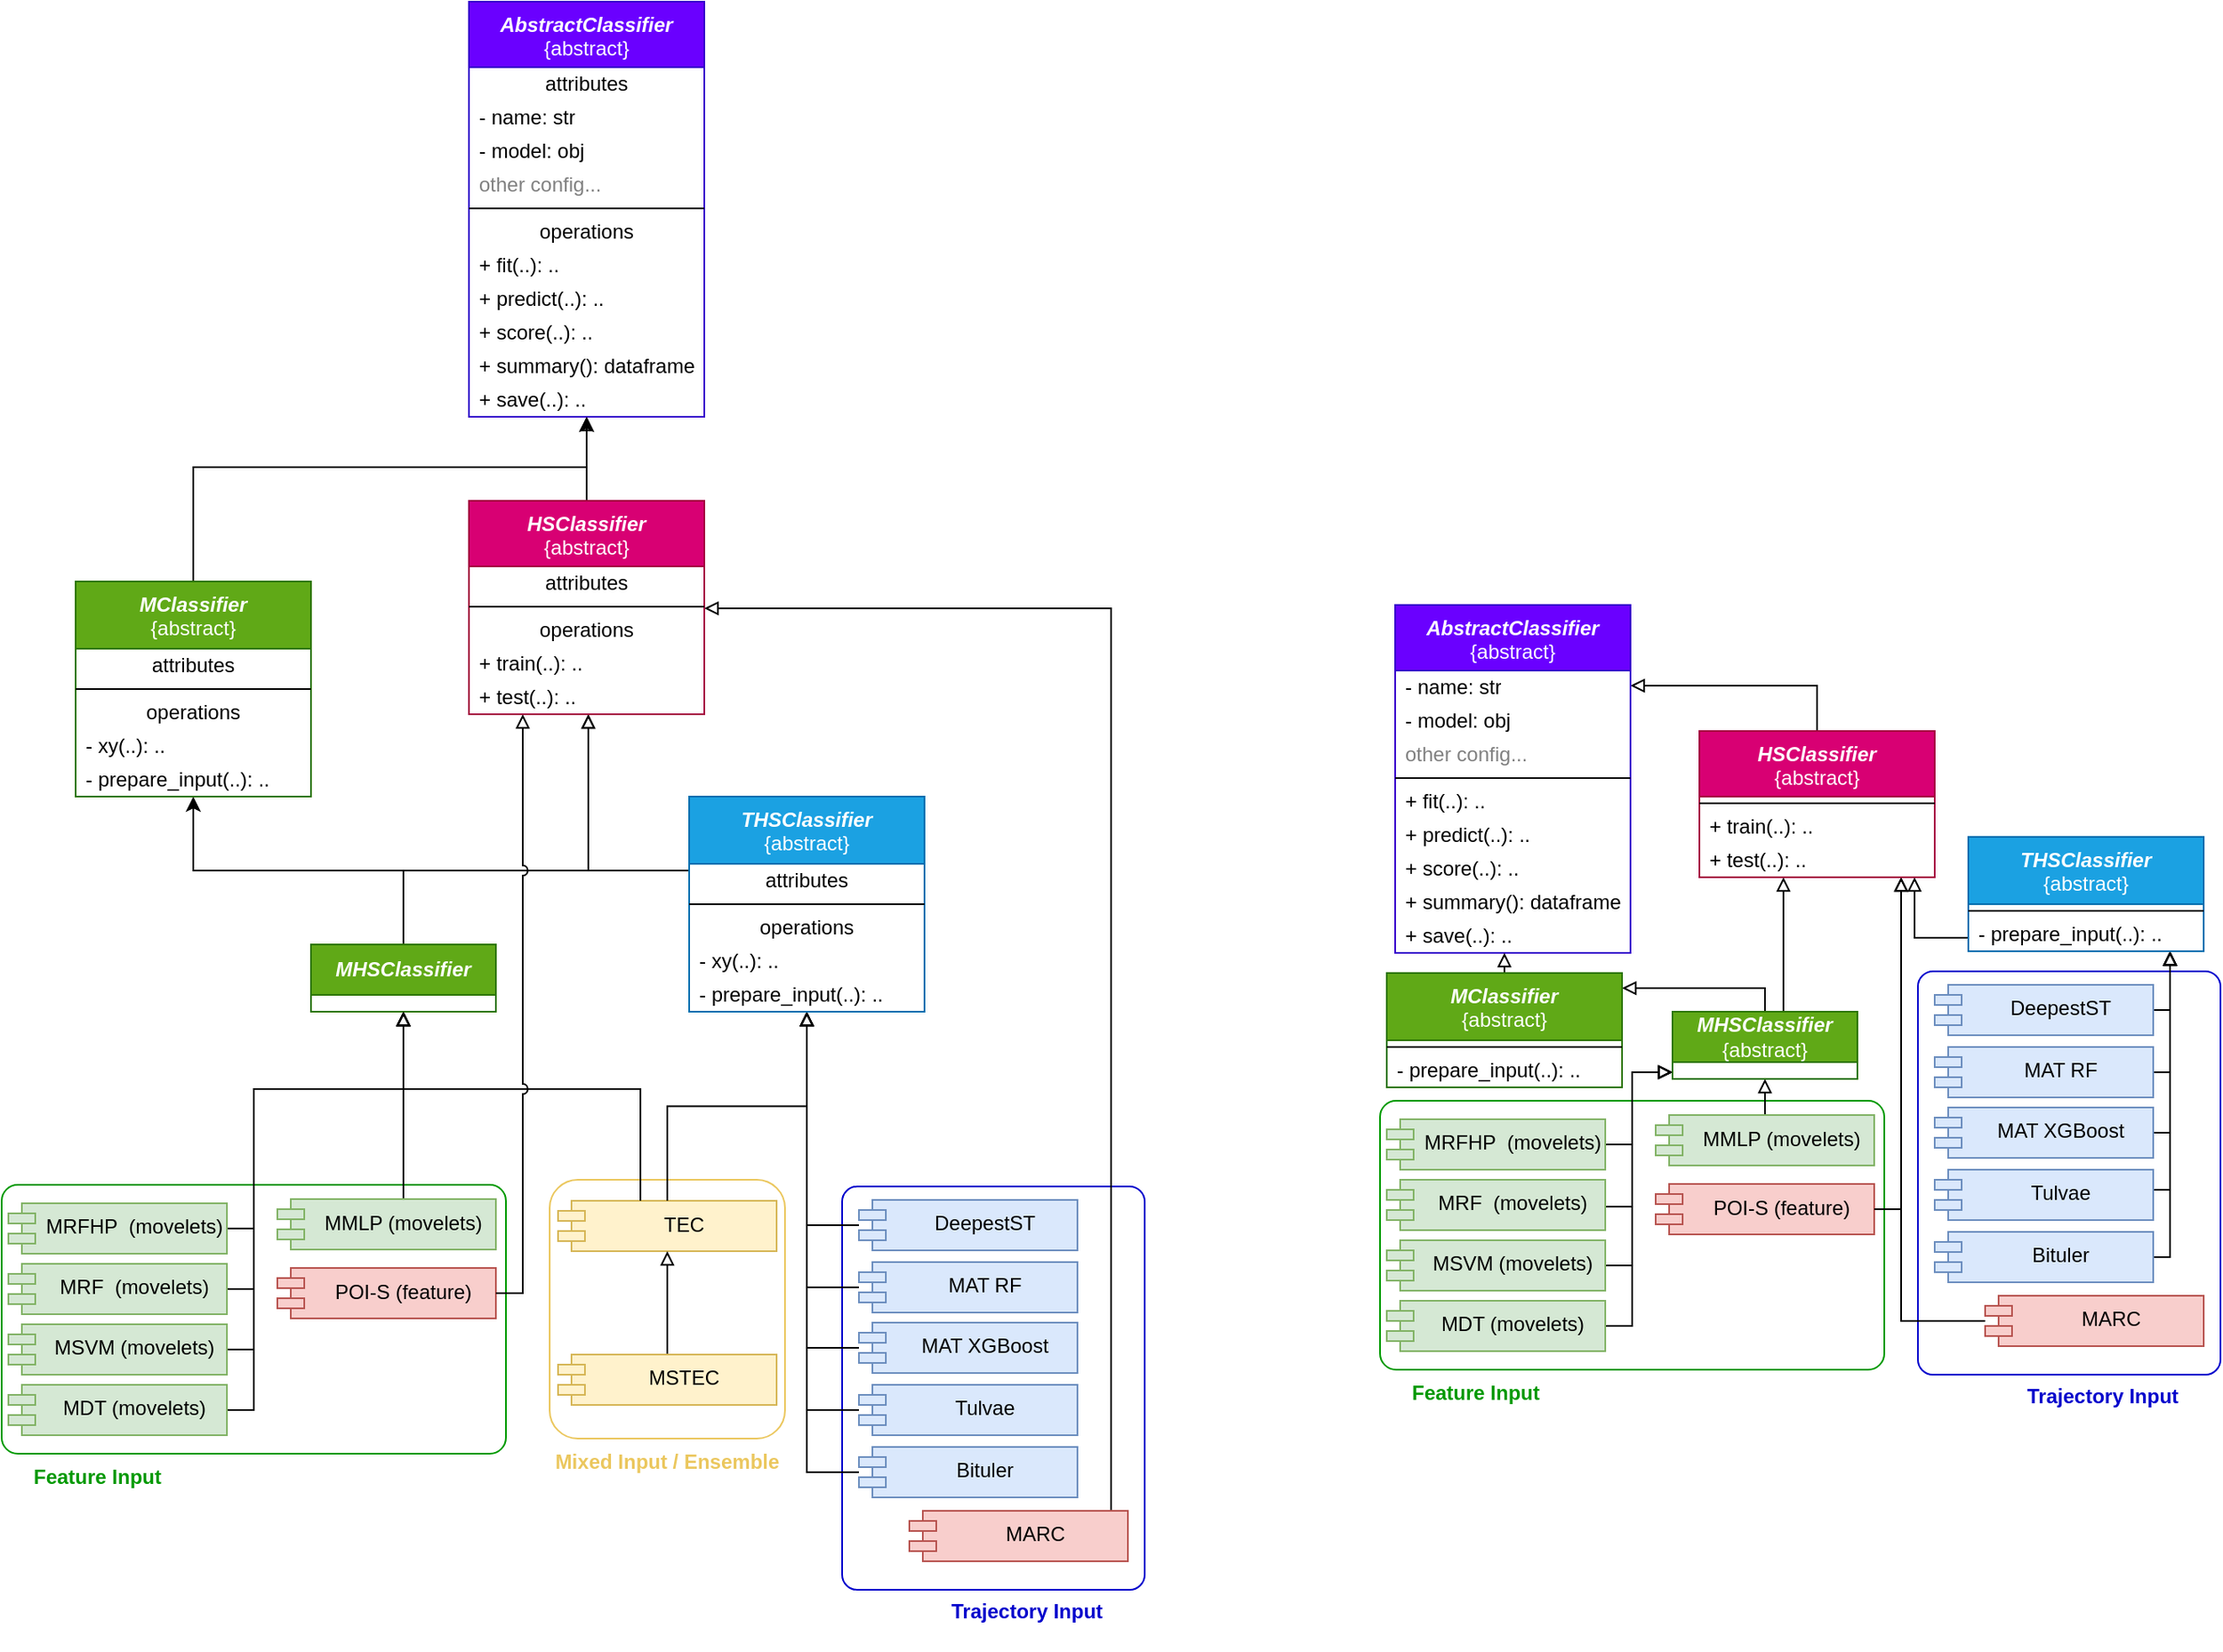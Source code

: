 <mxfile version="24.5.2" type="device">
  <diagram name="Página-1" id="LP61a83jaEKIH1iY9CxV">
    <mxGraphModel dx="-532" dy="724" grid="1" gridSize="10" guides="1" tooltips="1" connect="1" arrows="1" fold="1" page="1" pageScale="1" pageWidth="827" pageHeight="1169" math="0" shadow="0">
      <root>
        <mxCell id="0" />
        <mxCell id="1" parent="0" />
        <mxCell id="93U6ZKneUZhr06-tZO5o-1" value="&lt;h4&gt;Trajectory Input&lt;/h4&gt;" style="rounded=1;whiteSpace=wrap;html=1;fillColor=none;verticalAlign=top;labelPosition=right;verticalLabelPosition=bottom;align=left;spacing=-15;spacingTop=0;spacingLeft=-100;spacingRight=0;fontColor=#0000CC;labelBorderColor=none;strokeColor=#0000CC;arcSize=5;" parent="1" vertex="1">
          <mxGeometry x="2220" y="718" width="180" height="240" as="geometry" />
        </mxCell>
        <mxCell id="93U6ZKneUZhr06-tZO5o-2" value="&lt;h4&gt;Mixed Input / Ensemble&lt;/h4&gt;" style="rounded=1;whiteSpace=wrap;html=1;fillColor=none;verticalAlign=top;labelPosition=center;verticalLabelPosition=bottom;align=center;spacing=-15;spacingTop=1;spacingLeft=0;spacingRight=0;fontColor=#EBC75E;labelBorderColor=none;strokeColor=#EBC75E;arcSize=12;" parent="1" vertex="1">
          <mxGeometry x="2046" y="714" width="140" height="154" as="geometry" />
        </mxCell>
        <mxCell id="93U6ZKneUZhr06-tZO5o-3" value="&lt;h4&gt;Feature Input&lt;/h4&gt;" style="rounded=1;whiteSpace=wrap;html=1;fillColor=none;verticalAlign=top;labelPosition=left;verticalLabelPosition=bottom;align=right;spacing=-15;spacingTop=1;spacingLeft=0;spacingRight=-80;fontColor=#009900;labelBorderColor=none;strokeColor=#009900;arcSize=6;" parent="1" vertex="1">
          <mxGeometry x="1720" y="717" width="300" height="160" as="geometry" />
        </mxCell>
        <mxCell id="93U6ZKneUZhr06-tZO5o-4" style="edgeStyle=orthogonalEdgeStyle;rounded=0;orthogonalLoop=1;jettySize=auto;html=1;endArrow=block;endFill=0;" parent="1" source="93U6ZKneUZhr06-tZO5o-5" target="93U6ZKneUZhr06-tZO5o-29" edge="1">
          <mxGeometry relative="1" as="geometry">
            <Array as="points">
              <mxPoint x="1959" y="680" />
              <mxPoint x="1959" y="680" />
            </Array>
          </mxGeometry>
        </mxCell>
        <mxCell id="93U6ZKneUZhr06-tZO5o-5" value="MMLP (movelets)" style="shape=module;align=left;spacingLeft=20;align=center;verticalAlign=top;whiteSpace=wrap;html=1;jettyWidth=16;jettyHeight=6;fillColor=#d5e8d4;strokeColor=#82b366;" parent="1" vertex="1">
          <mxGeometry x="1884" y="725.5" width="130" height="30" as="geometry" />
        </mxCell>
        <mxCell id="93U6ZKneUZhr06-tZO5o-6" value="TEC" style="shape=module;align=left;spacingLeft=20;align=center;verticalAlign=top;whiteSpace=wrap;html=1;jettyWidth=16;jettyHeight=6;fillColor=#fff2cc;strokeColor=#d6b656;" parent="1" vertex="1">
          <mxGeometry x="2051" y="726.5" width="130" height="30" as="geometry" />
        </mxCell>
        <mxCell id="93U6ZKneUZhr06-tZO5o-8" value="POI-S (feature)" style="shape=module;align=left;spacingLeft=20;align=center;verticalAlign=top;whiteSpace=wrap;html=1;jettyWidth=16;jettyHeight=6;fillColor=#f8cecc;strokeColor=#b85450;" parent="1" vertex="1">
          <mxGeometry x="1884" y="766.5" width="130" height="30" as="geometry" />
        </mxCell>
        <mxCell id="93U6ZKneUZhr06-tZO5o-9" style="edgeStyle=orthogonalEdgeStyle;rounded=0;orthogonalLoop=1;jettySize=auto;html=1;endArrow=block;endFill=0;" parent="1" source="93U6ZKneUZhr06-tZO5o-10" target="93U6ZKneUZhr06-tZO5o-56" edge="1">
          <mxGeometry relative="1" as="geometry">
            <Array as="points">
              <mxPoint x="2380" y="374" />
            </Array>
          </mxGeometry>
        </mxCell>
        <mxCell id="93U6ZKneUZhr06-tZO5o-10" value="MARC" style="shape=module;align=left;spacingLeft=20;align=center;verticalAlign=top;whiteSpace=wrap;html=1;jettyWidth=16;jettyHeight=6;fillColor=#f8cecc;strokeColor=#b85450;" parent="1" vertex="1">
          <mxGeometry x="2260" y="911" width="130" height="30" as="geometry" />
        </mxCell>
        <mxCell id="93U6ZKneUZhr06-tZO5o-11" style="edgeStyle=orthogonalEdgeStyle;rounded=0;orthogonalLoop=1;jettySize=auto;html=1;endArrow=block;endFill=0;" parent="1" source="93U6ZKneUZhr06-tZO5o-12" target="93U6ZKneUZhr06-tZO5o-29" edge="1">
          <mxGeometry relative="1" as="geometry">
            <Array as="points">
              <mxPoint x="1870" y="743" />
              <mxPoint x="1870" y="660" />
              <mxPoint x="1959" y="660" />
            </Array>
          </mxGeometry>
        </mxCell>
        <mxCell id="93U6ZKneUZhr06-tZO5o-12" value="MRFHP&amp;nbsp; (movelets)" style="shape=module;align=left;spacingLeft=20;align=center;verticalAlign=top;whiteSpace=wrap;html=1;jettyWidth=16;jettyHeight=6;fillColor=#d5e8d4;strokeColor=#82b366;" parent="1" vertex="1">
          <mxGeometry x="1724" y="728" width="130" height="30" as="geometry" />
        </mxCell>
        <mxCell id="93U6ZKneUZhr06-tZO5o-13" style="edgeStyle=orthogonalEdgeStyle;rounded=0;orthogonalLoop=1;jettySize=auto;html=1;endArrow=block;endFill=0;" parent="1" source="93U6ZKneUZhr06-tZO5o-35" target="93U6ZKneUZhr06-tZO5o-29" edge="1">
          <mxGeometry relative="1" as="geometry">
            <Array as="points">
              <mxPoint x="1870" y="779" />
              <mxPoint x="1870" y="660" />
              <mxPoint x="1959" y="660" />
            </Array>
          </mxGeometry>
        </mxCell>
        <mxCell id="93U6ZKneUZhr06-tZO5o-14" style="edgeStyle=orthogonalEdgeStyle;rounded=0;orthogonalLoop=1;jettySize=auto;html=1;endArrow=block;endFill=0;" parent="1" source="93U6ZKneUZhr06-tZO5o-15" target="93U6ZKneUZhr06-tZO5o-29" edge="1">
          <mxGeometry relative="1" as="geometry">
            <Array as="points">
              <mxPoint x="1870" y="815" />
              <mxPoint x="1870" y="660" />
              <mxPoint x="1959" y="660" />
            </Array>
          </mxGeometry>
        </mxCell>
        <mxCell id="93U6ZKneUZhr06-tZO5o-15" value="MSVM&amp;nbsp;(movelets)" style="shape=module;align=left;spacingLeft=20;align=center;verticalAlign=top;whiteSpace=wrap;html=1;jettyWidth=16;jettyHeight=6;fillColor=#d5e8d4;strokeColor=#82b366;" parent="1" vertex="1">
          <mxGeometry x="1724" y="800" width="130" height="30" as="geometry" />
        </mxCell>
        <mxCell id="93U6ZKneUZhr06-tZO5o-16" style="edgeStyle=orthogonalEdgeStyle;rounded=0;orthogonalLoop=1;jettySize=auto;html=1;endArrow=block;endFill=0;" parent="1" source="93U6ZKneUZhr06-tZO5o-17" target="93U6ZKneUZhr06-tZO5o-65" edge="1">
          <mxGeometry relative="1" as="geometry">
            <Array as="points">
              <mxPoint x="2199" y="741" />
            </Array>
          </mxGeometry>
        </mxCell>
        <mxCell id="93U6ZKneUZhr06-tZO5o-17" value="DeepestST" style="shape=module;align=left;spacingLeft=20;align=center;verticalAlign=top;whiteSpace=wrap;html=1;jettyWidth=16;jettyHeight=6;fillColor=#dae8fc;strokeColor=#6c8ebf;" parent="1" vertex="1">
          <mxGeometry x="2230" y="726" width="130" height="30" as="geometry" />
        </mxCell>
        <mxCell id="93U6ZKneUZhr06-tZO5o-18" style="edgeStyle=orthogonalEdgeStyle;rounded=0;orthogonalLoop=1;jettySize=auto;html=1;endArrow=block;endFill=0;" parent="1" source="93U6ZKneUZhr06-tZO5o-19" target="93U6ZKneUZhr06-tZO5o-65" edge="1">
          <mxGeometry relative="1" as="geometry">
            <Array as="points">
              <mxPoint x="2199" y="778" />
            </Array>
          </mxGeometry>
        </mxCell>
        <mxCell id="93U6ZKneUZhr06-tZO5o-19" value="MAT RF" style="shape=module;align=left;spacingLeft=20;align=center;verticalAlign=top;whiteSpace=wrap;html=1;jettyWidth=16;jettyHeight=6;fillColor=#dae8fc;strokeColor=#6c8ebf;" parent="1" vertex="1">
          <mxGeometry x="2230" y="763" width="130" height="30" as="geometry" />
        </mxCell>
        <mxCell id="93U6ZKneUZhr06-tZO5o-20" style="edgeStyle=orthogonalEdgeStyle;rounded=0;orthogonalLoop=1;jettySize=auto;html=1;endArrow=block;endFill=0;" parent="1" source="93U6ZKneUZhr06-tZO5o-21" target="93U6ZKneUZhr06-tZO5o-65" edge="1">
          <mxGeometry relative="1" as="geometry">
            <Array as="points">
              <mxPoint x="2199" y="814" />
            </Array>
          </mxGeometry>
        </mxCell>
        <mxCell id="93U6ZKneUZhr06-tZO5o-21" value="MAT XGBoost" style="shape=module;align=left;spacingLeft=20;align=center;verticalAlign=top;whiteSpace=wrap;html=1;jettyWidth=16;jettyHeight=6;fillColor=#dae8fc;strokeColor=#6c8ebf;" parent="1" vertex="1">
          <mxGeometry x="2230" y="799" width="130" height="30" as="geometry" />
        </mxCell>
        <mxCell id="93U6ZKneUZhr06-tZO5o-22" style="edgeStyle=orthogonalEdgeStyle;rounded=0;orthogonalLoop=1;jettySize=auto;html=1;endArrow=block;endFill=0;" parent="1" source="93U6ZKneUZhr06-tZO5o-23" target="93U6ZKneUZhr06-tZO5o-65" edge="1">
          <mxGeometry relative="1" as="geometry">
            <Array as="points">
              <mxPoint x="2199" y="851" />
            </Array>
          </mxGeometry>
        </mxCell>
        <mxCell id="93U6ZKneUZhr06-tZO5o-23" value="Tulvae" style="shape=module;align=left;spacingLeft=20;align=center;verticalAlign=top;whiteSpace=wrap;html=1;jettyWidth=16;jettyHeight=6;fillColor=#dae8fc;strokeColor=#6c8ebf;" parent="1" vertex="1">
          <mxGeometry x="2230" y="836" width="130" height="30" as="geometry" />
        </mxCell>
        <mxCell id="93U6ZKneUZhr06-tZO5o-24" style="edgeStyle=orthogonalEdgeStyle;rounded=0;orthogonalLoop=1;jettySize=auto;html=1;endArrow=block;endFill=0;" parent="1" source="93U6ZKneUZhr06-tZO5o-25" target="93U6ZKneUZhr06-tZO5o-65" edge="1">
          <mxGeometry relative="1" as="geometry">
            <Array as="points">
              <mxPoint x="2199" y="888" />
            </Array>
          </mxGeometry>
        </mxCell>
        <mxCell id="93U6ZKneUZhr06-tZO5o-25" value="Bituler" style="shape=module;align=left;spacingLeft=20;align=center;verticalAlign=top;whiteSpace=wrap;html=1;jettyWidth=16;jettyHeight=6;fillColor=#dae8fc;strokeColor=#6c8ebf;" parent="1" vertex="1">
          <mxGeometry x="2230" y="873" width="130" height="30" as="geometry" />
        </mxCell>
        <mxCell id="93U6ZKneUZhr06-tZO5o-26" style="edgeStyle=orthogonalEdgeStyle;rounded=0;orthogonalLoop=1;jettySize=auto;html=1;endArrow=block;endFill=0;" parent="1" source="93U6ZKneUZhr06-tZO5o-56" target="93U6ZKneUZhr06-tZO5o-40" edge="1">
          <mxGeometry relative="1" as="geometry" />
        </mxCell>
        <mxCell id="93U6ZKneUZhr06-tZO5o-28" style="edgeStyle=orthogonalEdgeStyle;rounded=0;orthogonalLoop=1;jettySize=auto;html=1;endArrow=block;endFill=0;" parent="1" source="93U6ZKneUZhr06-tZO5o-29" target="93U6ZKneUZhr06-tZO5o-56" edge="1">
          <mxGeometry relative="1" as="geometry">
            <Array as="points">
              <mxPoint x="1959" y="530" />
              <mxPoint x="2069" y="530" />
              <mxPoint x="2069" y="334" />
            </Array>
          </mxGeometry>
        </mxCell>
        <mxCell id="93U6ZKneUZhr06-tZO5o-80" style="edgeStyle=orthogonalEdgeStyle;rounded=0;orthogonalLoop=1;jettySize=auto;html=1;" parent="1" source="93U6ZKneUZhr06-tZO5o-29" target="93U6ZKneUZhr06-tZO5o-74" edge="1">
          <mxGeometry relative="1" as="geometry" />
        </mxCell>
        <mxCell id="93U6ZKneUZhr06-tZO5o-29" value="MHSClassifier" style="swimlane;fontStyle=3;childLayout=stackLayout;horizontal=1;startSize=30;horizontalStack=0;resizeParent=1;resizeParentMax=0;resizeLast=0;collapsible=1;marginBottom=0;whiteSpace=wrap;html=1;fillColor=#60a917;fontColor=#ffffff;strokeColor=#2D7600;" parent="1" vertex="1">
          <mxGeometry x="1904" y="574" width="110" height="40" as="geometry" />
        </mxCell>
        <mxCell id="93U6ZKneUZhr06-tZO5o-31" style="edgeStyle=orthogonalEdgeStyle;rounded=0;orthogonalLoop=1;jettySize=auto;html=1;endArrow=block;endFill=0;" parent="1" source="93U6ZKneUZhr06-tZO5o-65" target="93U6ZKneUZhr06-tZO5o-56" edge="1">
          <mxGeometry relative="1" as="geometry">
            <Array as="points">
              <mxPoint x="2069" y="530" />
            </Array>
          </mxGeometry>
        </mxCell>
        <mxCell id="93U6ZKneUZhr06-tZO5o-33" style="edgeStyle=orthogonalEdgeStyle;rounded=0;orthogonalLoop=1;jettySize=auto;html=1;endArrow=block;endFill=0;" parent="1" source="93U6ZKneUZhr06-tZO5o-34" target="93U6ZKneUZhr06-tZO5o-29" edge="1">
          <mxGeometry relative="1" as="geometry">
            <Array as="points">
              <mxPoint x="1870" y="851" />
              <mxPoint x="1870" y="660" />
              <mxPoint x="1959" y="660" />
            </Array>
          </mxGeometry>
        </mxCell>
        <mxCell id="93U6ZKneUZhr06-tZO5o-34" value="MDT (movelets)" style="shape=module;align=left;spacingLeft=20;align=center;verticalAlign=top;whiteSpace=wrap;html=1;jettyWidth=16;jettyHeight=6;fillColor=#d5e8d4;strokeColor=#82b366;" parent="1" vertex="1">
          <mxGeometry x="1724" y="836" width="130" height="30" as="geometry" />
        </mxCell>
        <mxCell id="93U6ZKneUZhr06-tZO5o-35" value="MRF&amp;nbsp; (movelets)" style="shape=module;align=left;spacingLeft=20;align=center;verticalAlign=top;whiteSpace=wrap;html=1;jettyWidth=16;jettyHeight=6;fillColor=#d5e8d4;strokeColor=#82b366;" parent="1" vertex="1">
          <mxGeometry x="1724" y="764" width="130" height="30" as="geometry" />
        </mxCell>
        <mxCell id="93U6ZKneUZhr06-tZO5o-36" style="edgeStyle=orthogonalEdgeStyle;rounded=0;orthogonalLoop=1;jettySize=auto;html=1;endArrow=block;endFill=0;" parent="1" source="93U6ZKneUZhr06-tZO5o-6" target="93U6ZKneUZhr06-tZO5o-65" edge="1">
          <mxGeometry relative="1" as="geometry" />
        </mxCell>
        <mxCell id="93U6ZKneUZhr06-tZO5o-37" style="edgeStyle=orthogonalEdgeStyle;rounded=0;orthogonalLoop=1;jettySize=auto;html=1;endArrow=block;endFill=0;" parent="1" source="93U6ZKneUZhr06-tZO5o-6" target="93U6ZKneUZhr06-tZO5o-29" edge="1">
          <mxGeometry relative="1" as="geometry">
            <Array as="points">
              <mxPoint x="2100" y="660" />
              <mxPoint x="1959" y="660" />
            </Array>
          </mxGeometry>
        </mxCell>
        <mxCell id="93U6ZKneUZhr06-tZO5o-38" style="edgeStyle=orthogonalEdgeStyle;rounded=0;orthogonalLoop=1;jettySize=auto;html=1;endArrow=block;endFill=0;" parent="1" source="93U6ZKneUZhr06-tZO5o-39" target="93U6ZKneUZhr06-tZO5o-6" edge="1">
          <mxGeometry relative="1" as="geometry" />
        </mxCell>
        <mxCell id="93U6ZKneUZhr06-tZO5o-39" value="MSTEC" style="shape=module;align=left;spacingLeft=20;align=center;verticalAlign=top;whiteSpace=wrap;html=1;jettyWidth=16;jettyHeight=6;fillColor=#fff2cc;strokeColor=#d6b656;" parent="1" vertex="1">
          <mxGeometry x="2051" y="818" width="130" height="30" as="geometry" />
        </mxCell>
        <mxCell id="93U6ZKneUZhr06-tZO5o-7" style="edgeStyle=orthogonalEdgeStyle;rounded=0;orthogonalLoop=1;jettySize=auto;html=1;endArrow=block;endFill=0;jumpStyle=arc;" parent="1" source="93U6ZKneUZhr06-tZO5o-8" target="93U6ZKneUZhr06-tZO5o-56" edge="1">
          <mxGeometry relative="1" as="geometry">
            <Array as="points">
              <mxPoint x="2030" y="782" />
              <mxPoint x="2030" y="334" />
            </Array>
          </mxGeometry>
        </mxCell>
        <mxCell id="93U6ZKneUZhr06-tZO5o-40" value="&lt;span style=&quot;font-style: italic; font-weight: 700;&quot;&gt;AbstractClassifier&lt;/span&gt;&lt;br&gt;{abstract}" style="swimlane;fontStyle=0;align=center;verticalAlign=top;childLayout=stackLayout;horizontal=1;startSize=39;horizontalStack=0;resizeParent=1;resizeParentMax=0;resizeLast=0;collapsible=0;marginBottom=0;html=1;whiteSpace=wrap;fillColor=#6a00ff;fontColor=#ffffff;strokeColor=#3700CC;" parent="1" vertex="1">
          <mxGeometry x="1998" y="13" width="140" height="247" as="geometry" />
        </mxCell>
        <mxCell id="93U6ZKneUZhr06-tZO5o-41" value="attributes" style="text;html=1;strokeColor=none;fillColor=none;align=center;verticalAlign=middle;spacingLeft=4;spacingRight=4;overflow=hidden;rotatable=0;points=[[0,0.5],[1,0.5]];portConstraint=eastwest;whiteSpace=wrap;" parent="93U6ZKneUZhr06-tZO5o-40" vertex="1">
          <mxGeometry y="39" width="140" height="20" as="geometry" />
        </mxCell>
        <mxCell id="93U6ZKneUZhr06-tZO5o-42" value="- name: str" style="text;html=1;strokeColor=none;fillColor=none;align=left;verticalAlign=middle;spacingLeft=4;spacingRight=4;overflow=hidden;rotatable=0;points=[[0,0.5],[1,0.5]];portConstraint=eastwest;whiteSpace=wrap;" parent="93U6ZKneUZhr06-tZO5o-40" vertex="1">
          <mxGeometry y="59" width="140" height="20" as="geometry" />
        </mxCell>
        <mxCell id="93U6ZKneUZhr06-tZO5o-50" value="- model: obj" style="text;html=1;strokeColor=none;fillColor=none;align=left;verticalAlign=middle;spacingLeft=4;spacingRight=4;overflow=hidden;rotatable=0;points=[[0,0.5],[1,0.5]];portConstraint=eastwest;whiteSpace=wrap;" parent="93U6ZKneUZhr06-tZO5o-40" vertex="1">
          <mxGeometry y="79" width="140" height="20" as="geometry" />
        </mxCell>
        <mxCell id="93U6ZKneUZhr06-tZO5o-43" value="other config..." style="text;html=1;strokeColor=none;fillColor=none;align=left;verticalAlign=middle;spacingLeft=4;spacingRight=4;overflow=hidden;rotatable=0;points=[[0,0.5],[1,0.5]];portConstraint=eastwest;fontColor=#808080;whiteSpace=wrap;" parent="93U6ZKneUZhr06-tZO5o-40" vertex="1">
          <mxGeometry y="99" width="140" height="20" as="geometry" />
        </mxCell>
        <mxCell id="93U6ZKneUZhr06-tZO5o-45" value="" style="line;strokeWidth=1;fillColor=none;align=left;verticalAlign=middle;spacingTop=-1;spacingLeft=3;spacingRight=3;rotatable=0;labelPosition=right;points=[];portConstraint=eastwest;" parent="93U6ZKneUZhr06-tZO5o-40" vertex="1">
          <mxGeometry y="119" width="140" height="8" as="geometry" />
        </mxCell>
        <mxCell id="93U6ZKneUZhr06-tZO5o-46" value="operations" style="text;html=1;strokeColor=none;fillColor=none;align=center;verticalAlign=middle;spacingLeft=4;spacingRight=4;overflow=hidden;rotatable=0;points=[[0,0.5],[1,0.5]];portConstraint=eastwest;whiteSpace=wrap;" parent="93U6ZKneUZhr06-tZO5o-40" vertex="1">
          <mxGeometry y="127" width="140" height="20" as="geometry" />
        </mxCell>
        <mxCell id="93U6ZKneUZhr06-tZO5o-47" value="+ fit(..): .." style="text;html=1;strokeColor=none;fillColor=none;align=left;verticalAlign=middle;spacingLeft=4;spacingRight=4;overflow=hidden;rotatable=0;points=[[0,0.5],[1,0.5]];portConstraint=eastwest;whiteSpace=wrap;" parent="93U6ZKneUZhr06-tZO5o-40" vertex="1">
          <mxGeometry y="147" width="140" height="20" as="geometry" />
        </mxCell>
        <mxCell id="93U6ZKneUZhr06-tZO5o-52" value="+ predict(..): .." style="text;html=1;strokeColor=none;fillColor=none;align=left;verticalAlign=middle;spacingLeft=4;spacingRight=4;overflow=hidden;rotatable=0;points=[[0,0.5],[1,0.5]];portConstraint=eastwest;whiteSpace=wrap;" parent="93U6ZKneUZhr06-tZO5o-40" vertex="1">
          <mxGeometry y="167" width="140" height="20" as="geometry" />
        </mxCell>
        <mxCell id="93U6ZKneUZhr06-tZO5o-53" value="+ score(..): .." style="text;html=1;strokeColor=none;fillColor=none;align=left;verticalAlign=middle;spacingLeft=4;spacingRight=4;overflow=hidden;rotatable=0;points=[[0,0.5],[1,0.5]];portConstraint=eastwest;whiteSpace=wrap;" parent="93U6ZKneUZhr06-tZO5o-40" vertex="1">
          <mxGeometry y="187" width="140" height="20" as="geometry" />
        </mxCell>
        <mxCell id="93U6ZKneUZhr06-tZO5o-54" value="+ summary(): dataframe" style="text;html=1;strokeColor=none;fillColor=none;align=left;verticalAlign=middle;spacingLeft=4;spacingRight=4;overflow=hidden;rotatable=0;points=[[0,0.5],[1,0.5]];portConstraint=eastwest;whiteSpace=wrap;" parent="93U6ZKneUZhr06-tZO5o-40" vertex="1">
          <mxGeometry y="207" width="140" height="20" as="geometry" />
        </mxCell>
        <mxCell id="93U6ZKneUZhr06-tZO5o-55" value="+ save(..): .." style="text;html=1;strokeColor=none;fillColor=none;align=left;verticalAlign=middle;spacingLeft=4;spacingRight=4;overflow=hidden;rotatable=0;points=[[0,0.5],[1,0.5]];portConstraint=eastwest;whiteSpace=wrap;" parent="93U6ZKneUZhr06-tZO5o-40" vertex="1">
          <mxGeometry y="227" width="140" height="20" as="geometry" />
        </mxCell>
        <mxCell id="93U6ZKneUZhr06-tZO5o-56" value="&lt;b&gt;&lt;i&gt;HSClassifier&lt;/i&gt;&lt;/b&gt;&lt;br&gt;{abstract}" style="swimlane;fontStyle=0;align=center;verticalAlign=top;childLayout=stackLayout;horizontal=1;startSize=39;horizontalStack=0;resizeParent=1;resizeParentMax=0;resizeLast=0;collapsible=0;marginBottom=0;html=1;whiteSpace=wrap;fillColor=#d80073;fontColor=#ffffff;strokeColor=#A50040;" parent="1" vertex="1">
          <mxGeometry x="1998" y="310" width="140" height="127" as="geometry" />
        </mxCell>
        <mxCell id="93U6ZKneUZhr06-tZO5o-57" value="attributes" style="text;html=1;strokeColor=none;fillColor=none;align=center;verticalAlign=middle;spacingLeft=4;spacingRight=4;overflow=hidden;rotatable=0;points=[[0,0.5],[1,0.5]];portConstraint=eastwest;whiteSpace=wrap;" parent="93U6ZKneUZhr06-tZO5o-56" vertex="1">
          <mxGeometry y="39" width="140" height="20" as="geometry" />
        </mxCell>
        <mxCell id="93U6ZKneUZhr06-tZO5o-61" value="" style="line;strokeWidth=1;fillColor=none;align=left;verticalAlign=middle;spacingTop=-1;spacingLeft=3;spacingRight=3;rotatable=0;labelPosition=right;points=[];portConstraint=eastwest;" parent="93U6ZKneUZhr06-tZO5o-56" vertex="1">
          <mxGeometry y="59" width="140" height="8" as="geometry" />
        </mxCell>
        <mxCell id="93U6ZKneUZhr06-tZO5o-62" value="operations" style="text;html=1;strokeColor=none;fillColor=none;align=center;verticalAlign=middle;spacingLeft=4;spacingRight=4;overflow=hidden;rotatable=0;points=[[0,0.5],[1,0.5]];portConstraint=eastwest;whiteSpace=wrap;" parent="93U6ZKneUZhr06-tZO5o-56" vertex="1">
          <mxGeometry y="67" width="140" height="20" as="geometry" />
        </mxCell>
        <mxCell id="93U6ZKneUZhr06-tZO5o-63" value="+ train(..): .." style="text;html=1;strokeColor=none;fillColor=none;align=left;verticalAlign=middle;spacingLeft=4;spacingRight=4;overflow=hidden;rotatable=0;points=[[0,0.5],[1,0.5]];portConstraint=eastwest;whiteSpace=wrap;" parent="93U6ZKneUZhr06-tZO5o-56" vertex="1">
          <mxGeometry y="87" width="140" height="20" as="geometry" />
        </mxCell>
        <mxCell id="93U6ZKneUZhr06-tZO5o-64" value="+ test(..): .." style="text;html=1;strokeColor=none;fillColor=none;align=left;verticalAlign=middle;spacingLeft=4;spacingRight=4;overflow=hidden;rotatable=0;points=[[0,0.5],[1,0.5]];portConstraint=eastwest;whiteSpace=wrap;" parent="93U6ZKneUZhr06-tZO5o-56" vertex="1">
          <mxGeometry y="107" width="140" height="20" as="geometry" />
        </mxCell>
        <mxCell id="93U6ZKneUZhr06-tZO5o-65" value="&lt;b&gt;&lt;i&gt;THSClassifier&lt;/i&gt;&lt;/b&gt;&lt;br&gt;{abstract}" style="swimlane;fontStyle=0;align=center;verticalAlign=top;childLayout=stackLayout;horizontal=1;startSize=40;horizontalStack=0;resizeParent=1;resizeParentMax=0;resizeLast=0;collapsible=0;marginBottom=0;html=1;whiteSpace=wrap;fillColor=#1ba1e2;fontColor=#ffffff;strokeColor=#006EAF;" parent="1" vertex="1">
          <mxGeometry x="2129" y="486" width="140" height="128" as="geometry" />
        </mxCell>
        <mxCell id="93U6ZKneUZhr06-tZO5o-66" value="attributes" style="text;html=1;strokeColor=none;fillColor=none;align=center;verticalAlign=middle;spacingLeft=4;spacingRight=4;overflow=hidden;rotatable=0;points=[[0,0.5],[1,0.5]];portConstraint=eastwest;whiteSpace=wrap;" parent="93U6ZKneUZhr06-tZO5o-65" vertex="1">
          <mxGeometry y="40" width="140" height="20" as="geometry" />
        </mxCell>
        <mxCell id="93U6ZKneUZhr06-tZO5o-70" value="" style="line;strokeWidth=1;fillColor=none;align=left;verticalAlign=middle;spacingTop=-1;spacingLeft=3;spacingRight=3;rotatable=0;labelPosition=right;points=[];portConstraint=eastwest;" parent="93U6ZKneUZhr06-tZO5o-65" vertex="1">
          <mxGeometry y="60" width="140" height="8" as="geometry" />
        </mxCell>
        <mxCell id="93U6ZKneUZhr06-tZO5o-71" value="operations" style="text;html=1;strokeColor=none;fillColor=none;align=center;verticalAlign=middle;spacingLeft=4;spacingRight=4;overflow=hidden;rotatable=0;points=[[0,0.5],[1,0.5]];portConstraint=eastwest;whiteSpace=wrap;" parent="93U6ZKneUZhr06-tZO5o-65" vertex="1">
          <mxGeometry y="68" width="140" height="20" as="geometry" />
        </mxCell>
        <mxCell id="93U6ZKneUZhr06-tZO5o-72" value="- xy(..): .." style="text;html=1;strokeColor=none;fillColor=none;align=left;verticalAlign=middle;spacingLeft=4;spacingRight=4;overflow=hidden;rotatable=0;points=[[0,0.5],[1,0.5]];portConstraint=eastwest;whiteSpace=wrap;" parent="93U6ZKneUZhr06-tZO5o-65" vertex="1">
          <mxGeometry y="88" width="140" height="20" as="geometry" />
        </mxCell>
        <mxCell id="93U6ZKneUZhr06-tZO5o-73" value="- prepare_input(..): .." style="text;html=1;strokeColor=none;fillColor=none;align=left;verticalAlign=middle;spacingLeft=4;spacingRight=4;overflow=hidden;rotatable=0;points=[[0,0.5],[1,0.5]];portConstraint=eastwest;whiteSpace=wrap;" parent="93U6ZKneUZhr06-tZO5o-65" vertex="1">
          <mxGeometry y="108" width="140" height="20" as="geometry" />
        </mxCell>
        <mxCell id="93U6ZKneUZhr06-tZO5o-81" style="edgeStyle=orthogonalEdgeStyle;rounded=0;orthogonalLoop=1;jettySize=auto;html=1;" parent="1" source="93U6ZKneUZhr06-tZO5o-74" target="93U6ZKneUZhr06-tZO5o-40" edge="1">
          <mxGeometry relative="1" as="geometry">
            <Array as="points">
              <mxPoint x="1834" y="290" />
              <mxPoint x="2068" y="290" />
            </Array>
          </mxGeometry>
        </mxCell>
        <mxCell id="93U6ZKneUZhr06-tZO5o-74" value="&lt;b&gt;&lt;i&gt;MClassifier&lt;/i&gt;&lt;/b&gt;&lt;br&gt;{abstract}" style="swimlane;fontStyle=0;align=center;verticalAlign=top;childLayout=stackLayout;horizontal=1;startSize=40;horizontalStack=0;resizeParent=1;resizeParentMax=0;resizeLast=0;collapsible=0;marginBottom=0;html=1;whiteSpace=wrap;fillColor=#60a917;fontColor=#ffffff;strokeColor=#2D7600;" parent="1" vertex="1">
          <mxGeometry x="1764" y="358" width="140" height="128" as="geometry" />
        </mxCell>
        <mxCell id="93U6ZKneUZhr06-tZO5o-75" value="attributes" style="text;html=1;strokeColor=none;fillColor=none;align=center;verticalAlign=middle;spacingLeft=4;spacingRight=4;overflow=hidden;rotatable=0;points=[[0,0.5],[1,0.5]];portConstraint=eastwest;whiteSpace=wrap;" parent="93U6ZKneUZhr06-tZO5o-74" vertex="1">
          <mxGeometry y="40" width="140" height="20" as="geometry" />
        </mxCell>
        <mxCell id="93U6ZKneUZhr06-tZO5o-76" value="" style="line;strokeWidth=1;fillColor=none;align=left;verticalAlign=middle;spacingTop=-1;spacingLeft=3;spacingRight=3;rotatable=0;labelPosition=right;points=[];portConstraint=eastwest;" parent="93U6ZKneUZhr06-tZO5o-74" vertex="1">
          <mxGeometry y="60" width="140" height="8" as="geometry" />
        </mxCell>
        <mxCell id="93U6ZKneUZhr06-tZO5o-77" value="operations" style="text;html=1;strokeColor=none;fillColor=none;align=center;verticalAlign=middle;spacingLeft=4;spacingRight=4;overflow=hidden;rotatable=0;points=[[0,0.5],[1,0.5]];portConstraint=eastwest;whiteSpace=wrap;" parent="93U6ZKneUZhr06-tZO5o-74" vertex="1">
          <mxGeometry y="68" width="140" height="20" as="geometry" />
        </mxCell>
        <mxCell id="93U6ZKneUZhr06-tZO5o-78" value="- xy(..): .." style="text;html=1;strokeColor=none;fillColor=none;align=left;verticalAlign=middle;spacingLeft=4;spacingRight=4;overflow=hidden;rotatable=0;points=[[0,0.5],[1,0.5]];portConstraint=eastwest;whiteSpace=wrap;" parent="93U6ZKneUZhr06-tZO5o-74" vertex="1">
          <mxGeometry y="88" width="140" height="20" as="geometry" />
        </mxCell>
        <mxCell id="93U6ZKneUZhr06-tZO5o-79" value="- prepare_input(..): .." style="text;html=1;strokeColor=none;fillColor=none;align=left;verticalAlign=middle;spacingLeft=4;spacingRight=4;overflow=hidden;rotatable=0;points=[[0,0.5],[1,0.5]];portConstraint=eastwest;whiteSpace=wrap;" parent="93U6ZKneUZhr06-tZO5o-74" vertex="1">
          <mxGeometry y="108" width="140" height="20" as="geometry" />
        </mxCell>
        <mxCell id="_sfmWWyYecpwRsZ2KwQt-69" value="&lt;h4&gt;Trajectory Input&lt;/h4&gt;" style="rounded=1;whiteSpace=wrap;html=1;fillColor=none;verticalAlign=top;labelPosition=right;verticalLabelPosition=bottom;align=left;spacing=-15;spacingTop=0;spacingLeft=-100;spacingRight=0;fontColor=#0000CC;labelBorderColor=none;strokeColor=#0000CC;arcSize=5;" parent="1" vertex="1">
          <mxGeometry x="2860" y="590" width="180" height="240" as="geometry" />
        </mxCell>
        <mxCell id="_sfmWWyYecpwRsZ2KwQt-71" value="&lt;h4&gt;Feature Input&lt;/h4&gt;" style="rounded=1;whiteSpace=wrap;html=1;fillColor=none;verticalAlign=top;labelPosition=left;verticalLabelPosition=bottom;align=right;spacing=-15;spacingTop=1;spacingLeft=0;spacingRight=-80;fontColor=#009900;labelBorderColor=none;strokeColor=#009900;arcSize=6;" parent="1" vertex="1">
          <mxGeometry x="2540" y="667" width="300" height="160" as="geometry" />
        </mxCell>
        <mxCell id="_sfmWWyYecpwRsZ2KwQt-72" style="edgeStyle=orthogonalEdgeStyle;rounded=0;orthogonalLoop=1;jettySize=auto;html=1;endArrow=block;endFill=0;" parent="1" source="_sfmWWyYecpwRsZ2KwQt-73" target="_sfmWWyYecpwRsZ2KwQt-96" edge="1">
          <mxGeometry relative="1" as="geometry">
            <Array as="points">
              <mxPoint x="2749" y="700" />
              <mxPoint x="2749" y="700" />
            </Array>
          </mxGeometry>
        </mxCell>
        <mxCell id="_sfmWWyYecpwRsZ2KwQt-73" value="MMLP (movelets)" style="shape=module;align=left;spacingLeft=20;align=center;verticalAlign=top;whiteSpace=wrap;html=1;jettyWidth=16;jettyHeight=6;fillColor=#d5e8d4;strokeColor=#82b366;" parent="1" vertex="1">
          <mxGeometry x="2704" y="675.5" width="130" height="30" as="geometry" />
        </mxCell>
        <mxCell id="_sfmWWyYecpwRsZ2KwQt-75" value="POI-S (feature)" style="shape=module;align=left;spacingLeft=20;align=center;verticalAlign=top;whiteSpace=wrap;html=1;jettyWidth=16;jettyHeight=6;fillColor=#f8cecc;strokeColor=#b85450;" parent="1" vertex="1">
          <mxGeometry x="2704" y="716.5" width="130" height="30" as="geometry" />
        </mxCell>
        <mxCell id="_sfmWWyYecpwRsZ2KwQt-76" style="edgeStyle=orthogonalEdgeStyle;rounded=0;orthogonalLoop=1;jettySize=auto;html=1;endArrow=block;endFill=0;" parent="1" source="_sfmWWyYecpwRsZ2KwQt-77" target="_sfmWWyYecpwRsZ2KwQt-118" edge="1">
          <mxGeometry relative="1" as="geometry">
            <Array as="points">
              <mxPoint x="2850" y="798" />
            </Array>
          </mxGeometry>
        </mxCell>
        <mxCell id="_sfmWWyYecpwRsZ2KwQt-77" value="MARC" style="shape=module;align=left;spacingLeft=20;align=center;verticalAlign=top;whiteSpace=wrap;html=1;jettyWidth=16;jettyHeight=6;fillColor=#f8cecc;strokeColor=#b85450;" parent="1" vertex="1">
          <mxGeometry x="2900" y="783" width="130" height="30" as="geometry" />
        </mxCell>
        <mxCell id="_sfmWWyYecpwRsZ2KwQt-78" style="edgeStyle=orthogonalEdgeStyle;rounded=0;orthogonalLoop=1;jettySize=auto;html=1;endArrow=block;endFill=0;" parent="1" source="_sfmWWyYecpwRsZ2KwQt-79" target="_sfmWWyYecpwRsZ2KwQt-96" edge="1">
          <mxGeometry relative="1" as="geometry">
            <Array as="points">
              <mxPoint x="2690" y="693" />
              <mxPoint x="2690" y="650" />
              <mxPoint x="2749" y="650" />
            </Array>
          </mxGeometry>
        </mxCell>
        <mxCell id="_sfmWWyYecpwRsZ2KwQt-79" value="MRFHP&amp;nbsp; (movelets)" style="shape=module;align=left;spacingLeft=20;align=center;verticalAlign=top;whiteSpace=wrap;html=1;jettyWidth=16;jettyHeight=6;fillColor=#d5e8d4;strokeColor=#82b366;" parent="1" vertex="1">
          <mxGeometry x="2544" y="678" width="130" height="30" as="geometry" />
        </mxCell>
        <mxCell id="_sfmWWyYecpwRsZ2KwQt-80" style="edgeStyle=orthogonalEdgeStyle;rounded=0;orthogonalLoop=1;jettySize=auto;html=1;endArrow=block;endFill=0;" parent="1" source="_sfmWWyYecpwRsZ2KwQt-100" target="_sfmWWyYecpwRsZ2KwQt-96" edge="1">
          <mxGeometry relative="1" as="geometry">
            <Array as="points">
              <mxPoint x="2690" y="730" />
              <mxPoint x="2690" y="650" />
              <mxPoint x="2749" y="650" />
            </Array>
          </mxGeometry>
        </mxCell>
        <mxCell id="_sfmWWyYecpwRsZ2KwQt-81" style="edgeStyle=orthogonalEdgeStyle;rounded=0;orthogonalLoop=1;jettySize=auto;html=1;endArrow=block;endFill=0;" parent="1" source="_sfmWWyYecpwRsZ2KwQt-82" target="_sfmWWyYecpwRsZ2KwQt-96" edge="1">
          <mxGeometry relative="1" as="geometry">
            <Array as="points">
              <mxPoint x="2690" y="765" />
              <mxPoint x="2690" y="650" />
              <mxPoint x="2749" y="650" />
            </Array>
          </mxGeometry>
        </mxCell>
        <mxCell id="_sfmWWyYecpwRsZ2KwQt-82" value="MSVM&amp;nbsp;(movelets)" style="shape=module;align=left;spacingLeft=20;align=center;verticalAlign=top;whiteSpace=wrap;html=1;jettyWidth=16;jettyHeight=6;fillColor=#d5e8d4;strokeColor=#82b366;" parent="1" vertex="1">
          <mxGeometry x="2544" y="750" width="130" height="30" as="geometry" />
        </mxCell>
        <mxCell id="_sfmWWyYecpwRsZ2KwQt-83" style="edgeStyle=orthogonalEdgeStyle;rounded=0;orthogonalLoop=1;jettySize=auto;html=1;endArrow=block;endFill=0;" parent="1" source="_sfmWWyYecpwRsZ2KwQt-84" target="_sfmWWyYecpwRsZ2KwQt-124" edge="1">
          <mxGeometry relative="1" as="geometry">
            <Array as="points">
              <mxPoint x="3010" y="613" />
            </Array>
          </mxGeometry>
        </mxCell>
        <mxCell id="_sfmWWyYecpwRsZ2KwQt-84" value="DeepestST" style="shape=module;align=left;spacingLeft=20;align=center;verticalAlign=top;whiteSpace=wrap;html=1;jettyWidth=16;jettyHeight=6;fillColor=#dae8fc;strokeColor=#6c8ebf;" parent="1" vertex="1">
          <mxGeometry x="2870" y="598" width="130" height="30" as="geometry" />
        </mxCell>
        <mxCell id="_sfmWWyYecpwRsZ2KwQt-85" style="edgeStyle=orthogonalEdgeStyle;rounded=0;orthogonalLoop=1;jettySize=auto;html=1;endArrow=block;endFill=0;" parent="1" source="_sfmWWyYecpwRsZ2KwQt-86" target="_sfmWWyYecpwRsZ2KwQt-124" edge="1">
          <mxGeometry relative="1" as="geometry">
            <Array as="points">
              <mxPoint x="3010" y="650" />
            </Array>
          </mxGeometry>
        </mxCell>
        <mxCell id="_sfmWWyYecpwRsZ2KwQt-86" value="MAT RF" style="shape=module;align=left;spacingLeft=20;align=center;verticalAlign=top;whiteSpace=wrap;html=1;jettyWidth=16;jettyHeight=6;fillColor=#dae8fc;strokeColor=#6c8ebf;" parent="1" vertex="1">
          <mxGeometry x="2870" y="635" width="130" height="30" as="geometry" />
        </mxCell>
        <mxCell id="_sfmWWyYecpwRsZ2KwQt-87" style="edgeStyle=orthogonalEdgeStyle;rounded=0;orthogonalLoop=1;jettySize=auto;html=1;endArrow=block;endFill=0;" parent="1" source="_sfmWWyYecpwRsZ2KwQt-88" target="_sfmWWyYecpwRsZ2KwQt-124" edge="1">
          <mxGeometry relative="1" as="geometry">
            <Array as="points">
              <mxPoint x="3010" y="686" />
            </Array>
          </mxGeometry>
        </mxCell>
        <mxCell id="_sfmWWyYecpwRsZ2KwQt-88" value="MAT XGBoost" style="shape=module;align=left;spacingLeft=20;align=center;verticalAlign=top;whiteSpace=wrap;html=1;jettyWidth=16;jettyHeight=6;fillColor=#dae8fc;strokeColor=#6c8ebf;" parent="1" vertex="1">
          <mxGeometry x="2870" y="671" width="130" height="30" as="geometry" />
        </mxCell>
        <mxCell id="_sfmWWyYecpwRsZ2KwQt-89" style="edgeStyle=orthogonalEdgeStyle;rounded=0;orthogonalLoop=1;jettySize=auto;html=1;endArrow=block;endFill=0;" parent="1" source="_sfmWWyYecpwRsZ2KwQt-90" target="_sfmWWyYecpwRsZ2KwQt-124" edge="1">
          <mxGeometry relative="1" as="geometry">
            <Array as="points">
              <mxPoint x="3010" y="720" />
            </Array>
          </mxGeometry>
        </mxCell>
        <mxCell id="_sfmWWyYecpwRsZ2KwQt-90" value="Tulvae" style="shape=module;align=left;spacingLeft=20;align=center;verticalAlign=top;whiteSpace=wrap;html=1;jettyWidth=16;jettyHeight=6;fillColor=#dae8fc;strokeColor=#6c8ebf;" parent="1" vertex="1">
          <mxGeometry x="2870" y="708" width="130" height="30" as="geometry" />
        </mxCell>
        <mxCell id="_sfmWWyYecpwRsZ2KwQt-91" style="edgeStyle=orthogonalEdgeStyle;rounded=0;orthogonalLoop=1;jettySize=auto;html=1;endArrow=block;endFill=0;" parent="1" source="_sfmWWyYecpwRsZ2KwQt-92" target="_sfmWWyYecpwRsZ2KwQt-124" edge="1">
          <mxGeometry relative="1" as="geometry">
            <Array as="points">
              <mxPoint x="3010" y="760" />
            </Array>
          </mxGeometry>
        </mxCell>
        <mxCell id="_sfmWWyYecpwRsZ2KwQt-92" value="Bituler" style="shape=module;align=left;spacingLeft=20;align=center;verticalAlign=top;whiteSpace=wrap;html=1;jettyWidth=16;jettyHeight=6;fillColor=#dae8fc;strokeColor=#6c8ebf;" parent="1" vertex="1">
          <mxGeometry x="2870" y="745" width="130" height="30" as="geometry" />
        </mxCell>
        <mxCell id="_sfmWWyYecpwRsZ2KwQt-93" style="edgeStyle=orthogonalEdgeStyle;rounded=0;orthogonalLoop=1;jettySize=auto;html=1;endArrow=block;endFill=0;strokeColor=default;align=center;verticalAlign=middle;fontFamily=Helvetica;fontSize=11;fontColor=default;labelBackgroundColor=default;" parent="1" source="_sfmWWyYecpwRsZ2KwQt-118" target="_sfmWWyYecpwRsZ2KwQt-106" edge="1">
          <mxGeometry relative="1" as="geometry">
            <Array as="points">
              <mxPoint x="2800" y="420" />
            </Array>
          </mxGeometry>
        </mxCell>
        <mxCell id="_sfmWWyYecpwRsZ2KwQt-94" style="edgeStyle=orthogonalEdgeStyle;rounded=0;orthogonalLoop=1;jettySize=auto;html=1;endArrow=block;endFill=0;" parent="1" source="_sfmWWyYecpwRsZ2KwQt-96" target="_sfmWWyYecpwRsZ2KwQt-118" edge="1">
          <mxGeometry relative="1" as="geometry">
            <mxPoint x="2730" y="390" as="targetPoint" />
            <Array as="points">
              <mxPoint x="2780" y="570" />
              <mxPoint x="2780" y="570" />
            </Array>
          </mxGeometry>
        </mxCell>
        <mxCell id="_sfmWWyYecpwRsZ2KwQt-95" style="edgeStyle=orthogonalEdgeStyle;rounded=0;orthogonalLoop=1;jettySize=auto;html=1;strokeColor=default;align=center;verticalAlign=middle;fontFamily=Helvetica;fontSize=11;fontColor=default;labelBackgroundColor=default;endArrow=block;endFill=0;" parent="1" source="_sfmWWyYecpwRsZ2KwQt-96" target="_sfmWWyYecpwRsZ2KwQt-131" edge="1">
          <mxGeometry relative="1" as="geometry">
            <Array as="points">
              <mxPoint x="2769" y="600" />
            </Array>
          </mxGeometry>
        </mxCell>
        <mxCell id="_sfmWWyYecpwRsZ2KwQt-96" value="MHSClassifier&lt;br&gt;&lt;span style=&quot;font-style: normal; font-weight: 400;&quot;&gt;{abstract}&lt;/span&gt;" style="swimlane;fontStyle=3;childLayout=stackLayout;horizontal=1;startSize=30;horizontalStack=0;resizeParent=1;resizeParentMax=0;resizeLast=0;collapsible=1;marginBottom=0;whiteSpace=wrap;html=1;fillColor=#60a917;fontColor=#ffffff;strokeColor=#2D7600;" parent="1" vertex="1">
          <mxGeometry x="2714" y="614" width="110" height="40" as="geometry" />
        </mxCell>
        <mxCell id="_sfmWWyYecpwRsZ2KwQt-97" style="edgeStyle=orthogonalEdgeStyle;rounded=0;orthogonalLoop=1;jettySize=auto;html=1;endArrow=block;endFill=0;" parent="1" source="_sfmWWyYecpwRsZ2KwQt-124" target="_sfmWWyYecpwRsZ2KwQt-118" edge="1">
          <mxGeometry relative="1" as="geometry">
            <Array as="points">
              <mxPoint x="2858" y="570" />
            </Array>
            <mxPoint x="2890" y="550.0" as="sourcePoint" />
            <mxPoint x="2858" y="474" as="targetPoint" />
          </mxGeometry>
        </mxCell>
        <mxCell id="_sfmWWyYecpwRsZ2KwQt-98" style="edgeStyle=orthogonalEdgeStyle;rounded=0;orthogonalLoop=1;jettySize=auto;html=1;endArrow=block;endFill=0;" parent="1" source="_sfmWWyYecpwRsZ2KwQt-99" target="_sfmWWyYecpwRsZ2KwQt-96" edge="1">
          <mxGeometry relative="1" as="geometry">
            <Array as="points">
              <mxPoint x="2690" y="801" />
              <mxPoint x="2690" y="650" />
              <mxPoint x="2749" y="650" />
            </Array>
          </mxGeometry>
        </mxCell>
        <mxCell id="_sfmWWyYecpwRsZ2KwQt-99" value="MDT (movelets)" style="shape=module;align=left;spacingLeft=20;align=center;verticalAlign=top;whiteSpace=wrap;html=1;jettyWidth=16;jettyHeight=6;fillColor=#d5e8d4;strokeColor=#82b366;" parent="1" vertex="1">
          <mxGeometry x="2544" y="786" width="130" height="30" as="geometry" />
        </mxCell>
        <mxCell id="_sfmWWyYecpwRsZ2KwQt-100" value="MRF&amp;nbsp; (movelets)" style="shape=module;align=left;spacingLeft=20;align=center;verticalAlign=top;whiteSpace=wrap;html=1;jettyWidth=16;jettyHeight=6;fillColor=#d5e8d4;strokeColor=#82b366;" parent="1" vertex="1">
          <mxGeometry x="2544" y="714" width="130" height="30" as="geometry" />
        </mxCell>
        <mxCell id="_sfmWWyYecpwRsZ2KwQt-105" style="edgeStyle=orthogonalEdgeStyle;rounded=0;orthogonalLoop=1;jettySize=auto;html=1;endArrow=block;endFill=0;jumpStyle=arc;" parent="1" source="_sfmWWyYecpwRsZ2KwQt-75" target="_sfmWWyYecpwRsZ2KwQt-118" edge="1">
          <mxGeometry relative="1" as="geometry">
            <Array as="points">
              <mxPoint x="2850" y="732" />
            </Array>
          </mxGeometry>
        </mxCell>
        <mxCell id="_sfmWWyYecpwRsZ2KwQt-106" value="&lt;span style=&quot;font-style: italic; font-weight: 700;&quot;&gt;AbstractClassifier&lt;/span&gt;&lt;br&gt;{abstract}" style="swimlane;fontStyle=0;align=center;verticalAlign=top;childLayout=stackLayout;horizontal=1;startSize=39;horizontalStack=0;resizeParent=1;resizeParentMax=0;resizeLast=0;collapsible=0;marginBottom=0;html=1;whiteSpace=wrap;fillColor=#6a00ff;fontColor=#ffffff;strokeColor=#3700CC;" parent="1" vertex="1">
          <mxGeometry x="2549" y="372" width="140" height="207" as="geometry" />
        </mxCell>
        <mxCell id="_sfmWWyYecpwRsZ2KwQt-108" value="- name: str" style="text;html=1;strokeColor=none;fillColor=none;align=left;verticalAlign=middle;spacingLeft=4;spacingRight=4;overflow=hidden;rotatable=0;points=[[0,0.5],[1,0.5]];portConstraint=eastwest;whiteSpace=wrap;" parent="_sfmWWyYecpwRsZ2KwQt-106" vertex="1">
          <mxGeometry y="39" width="140" height="20" as="geometry" />
        </mxCell>
        <mxCell id="_sfmWWyYecpwRsZ2KwQt-109" value="- model: obj" style="text;html=1;strokeColor=none;fillColor=none;align=left;verticalAlign=middle;spacingLeft=4;spacingRight=4;overflow=hidden;rotatable=0;points=[[0,0.5],[1,0.5]];portConstraint=eastwest;whiteSpace=wrap;" parent="_sfmWWyYecpwRsZ2KwQt-106" vertex="1">
          <mxGeometry y="59" width="140" height="20" as="geometry" />
        </mxCell>
        <mxCell id="_sfmWWyYecpwRsZ2KwQt-110" value="other config..." style="text;html=1;strokeColor=none;fillColor=none;align=left;verticalAlign=middle;spacingLeft=4;spacingRight=4;overflow=hidden;rotatable=0;points=[[0,0.5],[1,0.5]];portConstraint=eastwest;fontColor=#808080;whiteSpace=wrap;" parent="_sfmWWyYecpwRsZ2KwQt-106" vertex="1">
          <mxGeometry y="79" width="140" height="20" as="geometry" />
        </mxCell>
        <mxCell id="_sfmWWyYecpwRsZ2KwQt-111" value="" style="line;strokeWidth=1;fillColor=none;align=left;verticalAlign=middle;spacingTop=-1;spacingLeft=3;spacingRight=3;rotatable=0;labelPosition=right;points=[];portConstraint=eastwest;" parent="_sfmWWyYecpwRsZ2KwQt-106" vertex="1">
          <mxGeometry y="99" width="140" height="8" as="geometry" />
        </mxCell>
        <mxCell id="_sfmWWyYecpwRsZ2KwQt-113" value="+ fit(..): .." style="text;html=1;strokeColor=none;fillColor=none;align=left;verticalAlign=middle;spacingLeft=4;spacingRight=4;overflow=hidden;rotatable=0;points=[[0,0.5],[1,0.5]];portConstraint=eastwest;whiteSpace=wrap;" parent="_sfmWWyYecpwRsZ2KwQt-106" vertex="1">
          <mxGeometry y="107" width="140" height="20" as="geometry" />
        </mxCell>
        <mxCell id="_sfmWWyYecpwRsZ2KwQt-114" value="+ predict(..): .." style="text;html=1;strokeColor=none;fillColor=none;align=left;verticalAlign=middle;spacingLeft=4;spacingRight=4;overflow=hidden;rotatable=0;points=[[0,0.5],[1,0.5]];portConstraint=eastwest;whiteSpace=wrap;" parent="_sfmWWyYecpwRsZ2KwQt-106" vertex="1">
          <mxGeometry y="127" width="140" height="20" as="geometry" />
        </mxCell>
        <mxCell id="_sfmWWyYecpwRsZ2KwQt-115" value="+ score(..): .." style="text;html=1;strokeColor=none;fillColor=none;align=left;verticalAlign=middle;spacingLeft=4;spacingRight=4;overflow=hidden;rotatable=0;points=[[0,0.5],[1,0.5]];portConstraint=eastwest;whiteSpace=wrap;" parent="_sfmWWyYecpwRsZ2KwQt-106" vertex="1">
          <mxGeometry y="147" width="140" height="20" as="geometry" />
        </mxCell>
        <mxCell id="_sfmWWyYecpwRsZ2KwQt-116" value="+ summary(): dataframe" style="text;html=1;strokeColor=none;fillColor=none;align=left;verticalAlign=middle;spacingLeft=4;spacingRight=4;overflow=hidden;rotatable=0;points=[[0,0.5],[1,0.5]];portConstraint=eastwest;whiteSpace=wrap;" parent="_sfmWWyYecpwRsZ2KwQt-106" vertex="1">
          <mxGeometry y="167" width="140" height="20" as="geometry" />
        </mxCell>
        <mxCell id="_sfmWWyYecpwRsZ2KwQt-117" value="+ save(..): .." style="text;html=1;strokeColor=none;fillColor=none;align=left;verticalAlign=middle;spacingLeft=4;spacingRight=4;overflow=hidden;rotatable=0;points=[[0,0.5],[1,0.5]];portConstraint=eastwest;whiteSpace=wrap;" parent="_sfmWWyYecpwRsZ2KwQt-106" vertex="1">
          <mxGeometry y="187" width="140" height="20" as="geometry" />
        </mxCell>
        <mxCell id="_sfmWWyYecpwRsZ2KwQt-118" value="&lt;b&gt;&lt;i&gt;HSClassifier&lt;/i&gt;&lt;/b&gt;&lt;br&gt;{abstract}" style="swimlane;fontStyle=0;align=center;verticalAlign=top;childLayout=stackLayout;horizontal=1;startSize=39;horizontalStack=0;resizeParent=1;resizeParentMax=0;resizeLast=0;collapsible=0;marginBottom=0;html=1;whiteSpace=wrap;fillColor=#d80073;fontColor=#ffffff;strokeColor=#A50040;" parent="1" vertex="1">
          <mxGeometry x="2730" y="447" width="140" height="87" as="geometry" />
        </mxCell>
        <mxCell id="_sfmWWyYecpwRsZ2KwQt-120" value="" style="line;strokeWidth=1;fillColor=none;align=left;verticalAlign=middle;spacingTop=-1;spacingLeft=3;spacingRight=3;rotatable=0;labelPosition=right;points=[];portConstraint=eastwest;" parent="_sfmWWyYecpwRsZ2KwQt-118" vertex="1">
          <mxGeometry y="39" width="140" height="8" as="geometry" />
        </mxCell>
        <mxCell id="_sfmWWyYecpwRsZ2KwQt-122" value="+ train(..): .." style="text;html=1;strokeColor=none;fillColor=none;align=left;verticalAlign=middle;spacingLeft=4;spacingRight=4;overflow=hidden;rotatable=0;points=[[0,0.5],[1,0.5]];portConstraint=eastwest;whiteSpace=wrap;" parent="_sfmWWyYecpwRsZ2KwQt-118" vertex="1">
          <mxGeometry y="47" width="140" height="20" as="geometry" />
        </mxCell>
        <mxCell id="_sfmWWyYecpwRsZ2KwQt-123" value="+ test(..): .." style="text;html=1;strokeColor=none;fillColor=none;align=left;verticalAlign=middle;spacingLeft=4;spacingRight=4;overflow=hidden;rotatable=0;points=[[0,0.5],[1,0.5]];portConstraint=eastwest;whiteSpace=wrap;" parent="_sfmWWyYecpwRsZ2KwQt-118" vertex="1">
          <mxGeometry y="67" width="140" height="20" as="geometry" />
        </mxCell>
        <mxCell id="_sfmWWyYecpwRsZ2KwQt-124" value="&lt;b&gt;&lt;i&gt;THSClassifier&lt;/i&gt;&lt;/b&gt;&lt;br&gt;{abstract}" style="swimlane;fontStyle=0;align=center;verticalAlign=top;childLayout=stackLayout;horizontal=1;startSize=40;horizontalStack=0;resizeParent=1;resizeParentMax=0;resizeLast=0;collapsible=0;marginBottom=0;html=1;whiteSpace=wrap;fillColor=#1ba1e2;fontColor=#ffffff;strokeColor=#006EAF;" parent="1" vertex="1">
          <mxGeometry x="2890" y="510" width="140" height="68" as="geometry" />
        </mxCell>
        <mxCell id="_sfmWWyYecpwRsZ2KwQt-126" value="" style="line;strokeWidth=1;fillColor=none;align=left;verticalAlign=middle;spacingTop=-1;spacingLeft=3;spacingRight=3;rotatable=0;labelPosition=right;points=[];portConstraint=eastwest;" parent="_sfmWWyYecpwRsZ2KwQt-124" vertex="1">
          <mxGeometry y="40" width="140" height="8" as="geometry" />
        </mxCell>
        <mxCell id="_sfmWWyYecpwRsZ2KwQt-129" value="- prepare_input(..): .." style="text;html=1;strokeColor=none;fillColor=none;align=left;verticalAlign=middle;spacingLeft=4;spacingRight=4;overflow=hidden;rotatable=0;points=[[0,0.5],[1,0.5]];portConstraint=eastwest;whiteSpace=wrap;" parent="_sfmWWyYecpwRsZ2KwQt-124" vertex="1">
          <mxGeometry y="48" width="140" height="20" as="geometry" />
        </mxCell>
        <mxCell id="_sfmWWyYecpwRsZ2KwQt-130" style="edgeStyle=orthogonalEdgeStyle;rounded=0;orthogonalLoop=1;jettySize=auto;html=1;strokeColor=default;align=center;verticalAlign=middle;fontFamily=Helvetica;fontSize=11;fontColor=default;labelBackgroundColor=default;endArrow=block;endFill=0;" parent="1" source="_sfmWWyYecpwRsZ2KwQt-131" target="_sfmWWyYecpwRsZ2KwQt-106" edge="1">
          <mxGeometry relative="1" as="geometry">
            <Array as="points">
              <mxPoint x="2604" y="440" />
              <mxPoint x="2604" y="440" />
            </Array>
          </mxGeometry>
        </mxCell>
        <mxCell id="_sfmWWyYecpwRsZ2KwQt-131" value="&lt;b&gt;&lt;i&gt;MClassifier&lt;/i&gt;&lt;/b&gt;&lt;br&gt;{abstract}" style="swimlane;fontStyle=0;align=center;verticalAlign=top;childLayout=stackLayout;horizontal=1;startSize=40;horizontalStack=0;resizeParent=1;resizeParentMax=0;resizeLast=0;collapsible=0;marginBottom=0;html=1;whiteSpace=wrap;fillColor=#60a917;fontColor=#ffffff;strokeColor=#2D7600;" parent="1" vertex="1">
          <mxGeometry x="2544" y="591" width="140" height="68" as="geometry" />
        </mxCell>
        <mxCell id="_sfmWWyYecpwRsZ2KwQt-133" value="" style="line;strokeWidth=1;fillColor=none;align=left;verticalAlign=middle;spacingTop=-1;spacingLeft=3;spacingRight=3;rotatable=0;labelPosition=right;points=[];portConstraint=eastwest;" parent="_sfmWWyYecpwRsZ2KwQt-131" vertex="1">
          <mxGeometry y="40" width="140" height="8" as="geometry" />
        </mxCell>
        <mxCell id="_sfmWWyYecpwRsZ2KwQt-136" value="- prepare_input(..): .." style="text;html=1;strokeColor=none;fillColor=none;align=left;verticalAlign=middle;spacingLeft=4;spacingRight=4;overflow=hidden;rotatable=0;points=[[0,0.5],[1,0.5]];portConstraint=eastwest;whiteSpace=wrap;" parent="_sfmWWyYecpwRsZ2KwQt-131" vertex="1">
          <mxGeometry y="48" width="140" height="20" as="geometry" />
        </mxCell>
      </root>
    </mxGraphModel>
  </diagram>
</mxfile>
